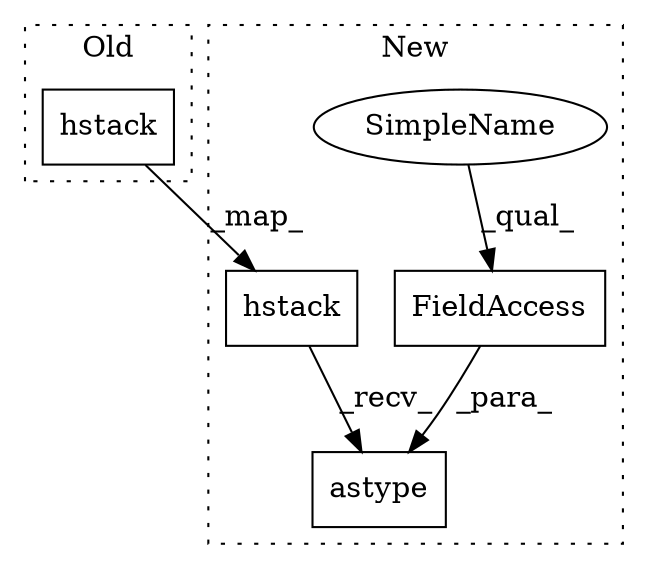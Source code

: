 digraph G {
subgraph cluster0 {
1 [label="hstack" a="32" s="6862,6983" l="12,2" shape="box"];
label = "Old";
style="dotted";
}
subgraph cluster1 {
2 [label="hstack" a="32" s="6882,7003" l="12,2" shape="box"];
3 [label="FieldAccess" a="22" s="7013" l="11" shape="box"];
4 [label="astype" a="32" s="7006,7024" l="7,1" shape="box"];
5 [label="SimpleName" a="42" s="7013" l="5" shape="ellipse"];
label = "New";
style="dotted";
}
1 -> 2 [label="_map_"];
2 -> 4 [label="_recv_"];
3 -> 4 [label="_para_"];
5 -> 3 [label="_qual_"];
}